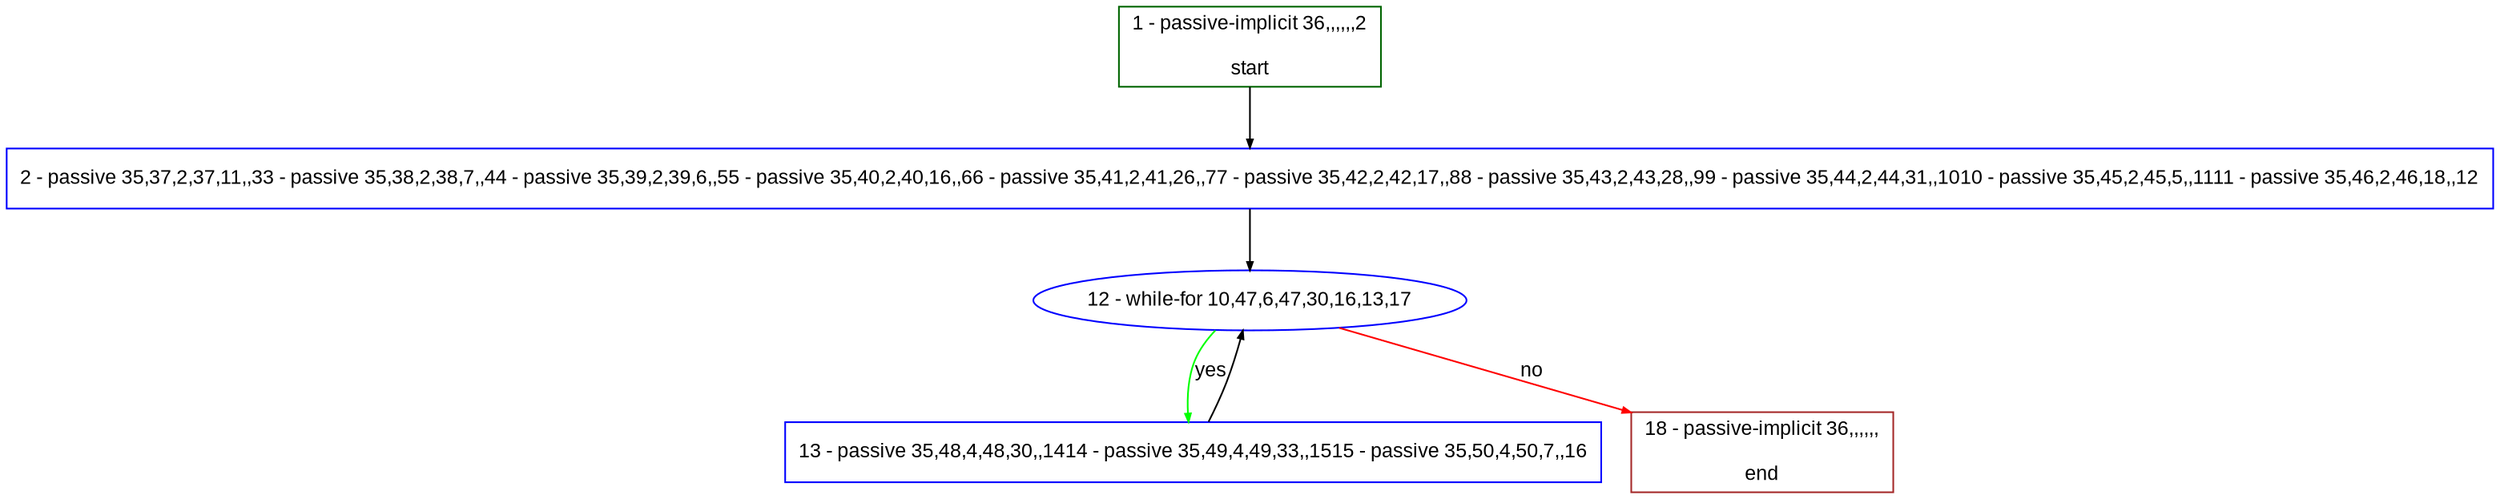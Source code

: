 digraph "" {
  graph [bgcolor="white", fillcolor="#FFFFCC", pack="true", packmode="clust", fontname="Arial", label="", fontsize="12", compound="true", style="rounded,filled"];
  node [node_initialized="no", fillcolor="white", fontname="Arial", label="", color="grey", fontsize="12", fixedsize="false", compound="true", shape="rectangle", style="filled"];
  edge [arrowtail="none", lhead="", fontcolor="black", fontname="Arial", label="", color="black", fontsize="12", arrowhead="normal", arrowsize="0.5", compound="true", ltail="", dir="forward"];
  __N1 [fillcolor="#ffffff", label="2 - passive 35,37,2,37,11,,33 - passive 35,38,2,38,7,,44 - passive 35,39,2,39,6,,55 - passive 35,40,2,40,16,,66 - passive 35,41,2,41,26,,77 - passive 35,42,2,42,17,,88 - passive 35,43,2,43,28,,99 - passive 35,44,2,44,31,,1010 - passive 35,45,2,45,5,,1111 - passive 35,46,2,46,18,,12", color="#0000ff", shape="box", style="filled"];
  __N2 [fillcolor="#ffffff", label="1 - passive-implicit 36,,,,,,2\n\nstart", color="#006400", shape="box", style="filled"];
  __N3 [fillcolor="#ffffff", label="12 - while-for 10,47,6,47,30,16,13,17", color="#0000ff", shape="oval", style="filled"];
  __N4 [fillcolor="#ffffff", label="13 - passive 35,48,4,48,30,,1414 - passive 35,49,4,49,33,,1515 - passive 35,50,4,50,7,,16", color="#0000ff", shape="box", style="filled"];
  __N5 [fillcolor="#ffffff", label="18 - passive-implicit 36,,,,,,\n\nend", color="#a52a2a", shape="box", style="filled"];
  __N2 -> __N1 [arrowtail="none", color="#000000", label="", arrowhead="normal", dir="forward"];
  __N1 -> __N3 [arrowtail="none", color="#000000", label="", arrowhead="normal", dir="forward"];
  __N3 -> __N4 [arrowtail="none", color="#00ff00", label="yes", arrowhead="normal", dir="forward"];
  __N4 -> __N3 [arrowtail="none", color="#000000", label="", arrowhead="normal", dir="forward"];
  __N3 -> __N5 [arrowtail="none", color="#ff0000", label="no", arrowhead="normal", dir="forward"];
}
